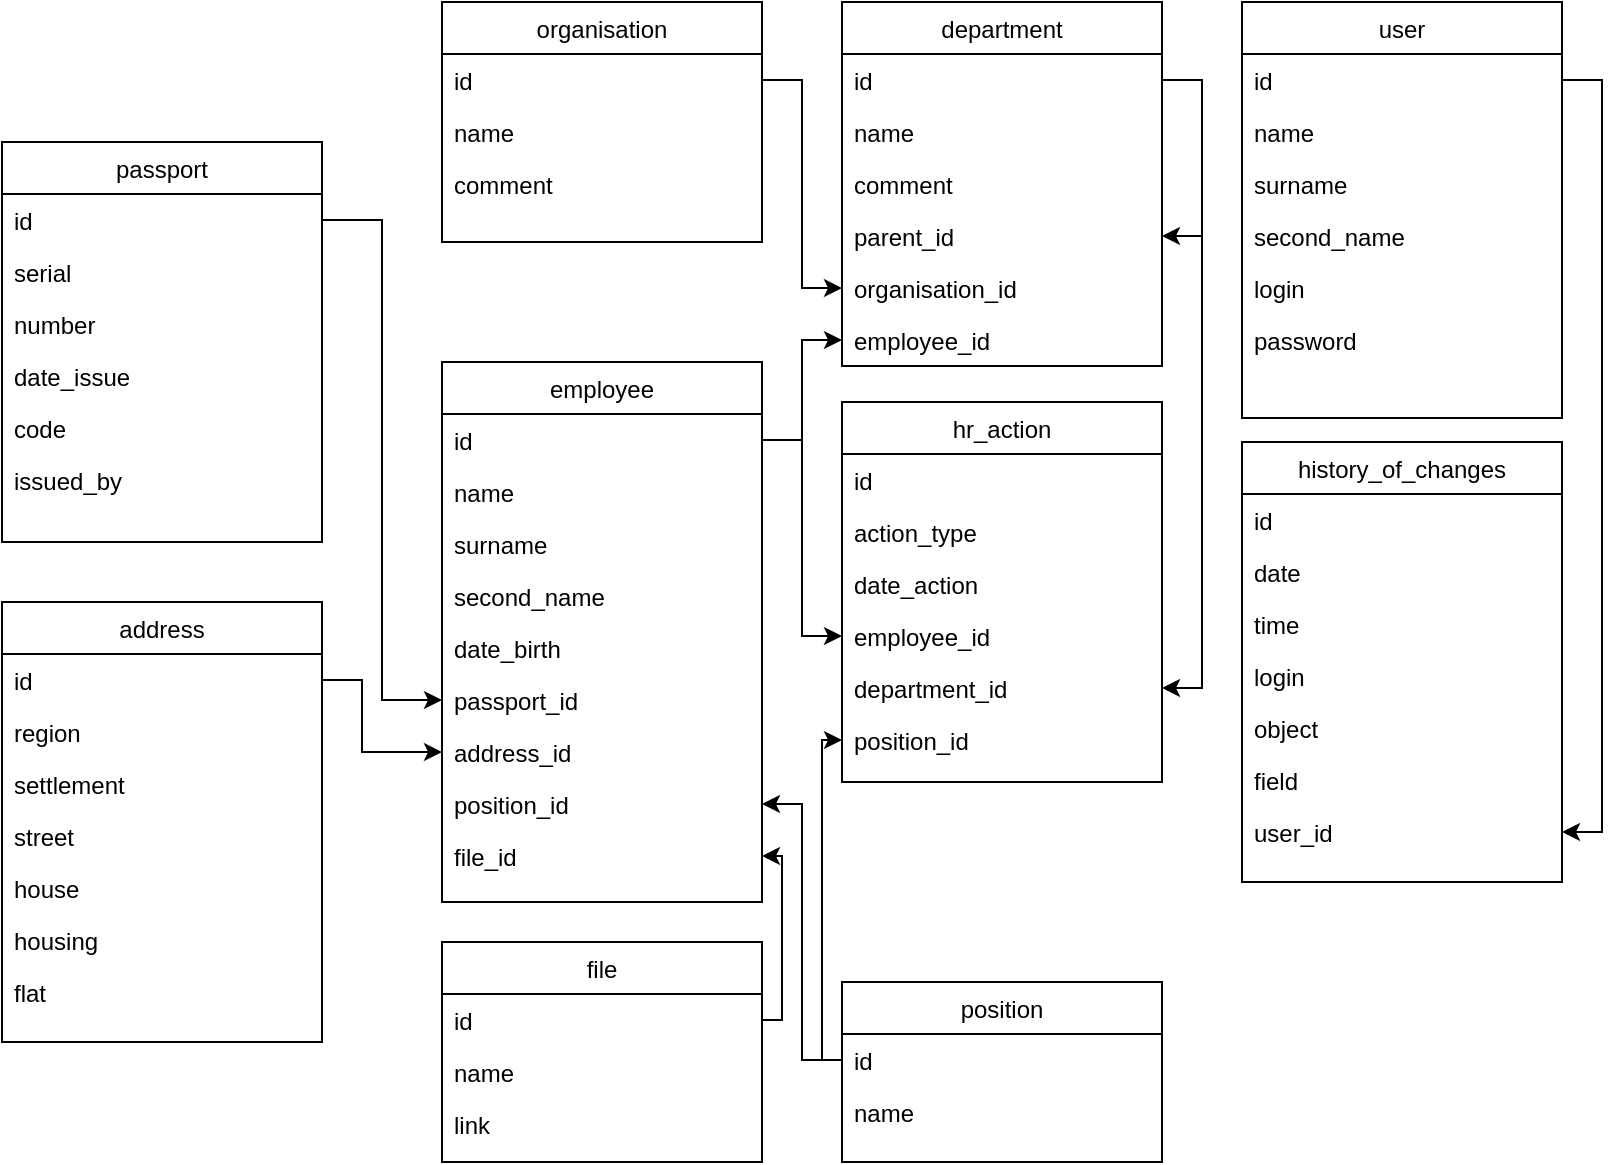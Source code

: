 <mxfile version="24.7.17">
  <diagram id="C5RBs43oDa-KdzZeNtuy" name="Page-1">
    <mxGraphModel dx="1195" dy="703" grid="1" gridSize="10" guides="1" tooltips="1" connect="1" arrows="1" fold="1" page="1" pageScale="1" pageWidth="827" pageHeight="1169" math="0" shadow="0">
      <root>
        <mxCell id="WIyWlLk6GJQsqaUBKTNV-0" />
        <mxCell id="WIyWlLk6GJQsqaUBKTNV-1" parent="WIyWlLk6GJQsqaUBKTNV-0" />
        <mxCell id="zkfFHV4jXpPFQw0GAbJ--17" value="organisation" style="swimlane;fontStyle=0;align=center;verticalAlign=top;childLayout=stackLayout;horizontal=1;startSize=26;horizontalStack=0;resizeParent=1;resizeLast=0;collapsible=1;marginBottom=0;rounded=0;shadow=0;strokeWidth=1;" parent="WIyWlLk6GJQsqaUBKTNV-1" vertex="1">
          <mxGeometry x="280" y="80" width="160" height="120" as="geometry">
            <mxRectangle x="550" y="140" width="160" height="26" as="alternateBounds" />
          </mxGeometry>
        </mxCell>
        <mxCell id="zkfFHV4jXpPFQw0GAbJ--18" value="id" style="text;align=left;verticalAlign=top;spacingLeft=4;spacingRight=4;overflow=hidden;rotatable=0;points=[[0,0.5],[1,0.5]];portConstraint=eastwest;" parent="zkfFHV4jXpPFQw0GAbJ--17" vertex="1">
          <mxGeometry y="26" width="160" height="26" as="geometry" />
        </mxCell>
        <mxCell id="zkfFHV4jXpPFQw0GAbJ--19" value="name" style="text;align=left;verticalAlign=top;spacingLeft=4;spacingRight=4;overflow=hidden;rotatable=0;points=[[0,0.5],[1,0.5]];portConstraint=eastwest;rounded=0;shadow=0;html=0;" parent="zkfFHV4jXpPFQw0GAbJ--17" vertex="1">
          <mxGeometry y="52" width="160" height="26" as="geometry" />
        </mxCell>
        <mxCell id="zkfFHV4jXpPFQw0GAbJ--20" value="comment" style="text;align=left;verticalAlign=top;spacingLeft=4;spacingRight=4;overflow=hidden;rotatable=0;points=[[0,0.5],[1,0.5]];portConstraint=eastwest;rounded=0;shadow=0;html=0;" parent="zkfFHV4jXpPFQw0GAbJ--17" vertex="1">
          <mxGeometry y="78" width="160" height="26" as="geometry" />
        </mxCell>
        <mxCell id="YECoqb0zswU3pzLEYnco-3" value="department" style="swimlane;fontStyle=0;align=center;verticalAlign=top;childLayout=stackLayout;horizontal=1;startSize=26;horizontalStack=0;resizeParent=1;resizeLast=0;collapsible=1;marginBottom=0;rounded=0;shadow=0;strokeWidth=1;" parent="WIyWlLk6GJQsqaUBKTNV-1" vertex="1">
          <mxGeometry x="480" y="80" width="160" height="182" as="geometry">
            <mxRectangle x="550" y="140" width="160" height="26" as="alternateBounds" />
          </mxGeometry>
        </mxCell>
        <mxCell id="Ccd_4ay49C1qQ5F7txYR-0" style="edgeStyle=orthogonalEdgeStyle;rounded=0;orthogonalLoop=1;jettySize=auto;html=1;exitX=1;exitY=0.5;exitDx=0;exitDy=0;" parent="YECoqb0zswU3pzLEYnco-3" source="YECoqb0zswU3pzLEYnco-4" target="YECoqb0zswU3pzLEYnco-7" edge="1">
          <mxGeometry relative="1" as="geometry" />
        </mxCell>
        <mxCell id="YECoqb0zswU3pzLEYnco-4" value="id" style="text;align=left;verticalAlign=top;spacingLeft=4;spacingRight=4;overflow=hidden;rotatable=0;points=[[0,0.5],[1,0.5]];portConstraint=eastwest;" parent="YECoqb0zswU3pzLEYnco-3" vertex="1">
          <mxGeometry y="26" width="160" height="26" as="geometry" />
        </mxCell>
        <mxCell id="YECoqb0zswU3pzLEYnco-6" value="name" style="text;align=left;verticalAlign=top;spacingLeft=4;spacingRight=4;overflow=hidden;rotatable=0;points=[[0,0.5],[1,0.5]];portConstraint=eastwest;rounded=0;shadow=0;html=0;" parent="YECoqb0zswU3pzLEYnco-3" vertex="1">
          <mxGeometry y="52" width="160" height="26" as="geometry" />
        </mxCell>
        <mxCell id="YECoqb0zswU3pzLEYnco-8" value="comment" style="text;align=left;verticalAlign=top;spacingLeft=4;spacingRight=4;overflow=hidden;rotatable=0;points=[[0,0.5],[1,0.5]];portConstraint=eastwest;rounded=0;shadow=0;html=0;" parent="YECoqb0zswU3pzLEYnco-3" vertex="1">
          <mxGeometry y="78" width="160" height="26" as="geometry" />
        </mxCell>
        <mxCell id="YECoqb0zswU3pzLEYnco-7" value="parent_id" style="text;align=left;verticalAlign=top;spacingLeft=4;spacingRight=4;overflow=hidden;rotatable=0;points=[[0,0.5],[1,0.5]];portConstraint=eastwest;rounded=0;shadow=0;html=0;" parent="YECoqb0zswU3pzLEYnco-3" vertex="1">
          <mxGeometry y="104" width="160" height="26" as="geometry" />
        </mxCell>
        <mxCell id="YECoqb0zswU3pzLEYnco-5" value="organisation_id" style="text;align=left;verticalAlign=top;spacingLeft=4;spacingRight=4;overflow=hidden;rotatable=0;points=[[0,0.5],[1,0.5]];portConstraint=eastwest;rounded=0;shadow=0;html=0;" parent="YECoqb0zswU3pzLEYnco-3" vertex="1">
          <mxGeometry y="130" width="160" height="26" as="geometry" />
        </mxCell>
        <mxCell id="YECoqb0zswU3pzLEYnco-91" value="employee_id" style="text;align=left;verticalAlign=top;spacingLeft=4;spacingRight=4;overflow=hidden;rotatable=0;points=[[0,0.5],[1,0.5]];portConstraint=eastwest;rounded=0;shadow=0;html=0;" parent="YECoqb0zswU3pzLEYnco-3" vertex="1">
          <mxGeometry y="156" width="160" height="26" as="geometry" />
        </mxCell>
        <mxCell id="YECoqb0zswU3pzLEYnco-12" value="position" style="swimlane;fontStyle=0;align=center;verticalAlign=top;childLayout=stackLayout;horizontal=1;startSize=26;horizontalStack=0;resizeParent=1;resizeLast=0;collapsible=1;marginBottom=0;rounded=0;shadow=0;strokeWidth=1;" parent="WIyWlLk6GJQsqaUBKTNV-1" vertex="1">
          <mxGeometry x="480" y="570" width="160" height="90" as="geometry">
            <mxRectangle x="550" y="140" width="160" height="26" as="alternateBounds" />
          </mxGeometry>
        </mxCell>
        <mxCell id="YECoqb0zswU3pzLEYnco-13" value="id" style="text;align=left;verticalAlign=top;spacingLeft=4;spacingRight=4;overflow=hidden;rotatable=0;points=[[0,0.5],[1,0.5]];portConstraint=eastwest;" parent="YECoqb0zswU3pzLEYnco-12" vertex="1">
          <mxGeometry y="26" width="160" height="26" as="geometry" />
        </mxCell>
        <mxCell id="YECoqb0zswU3pzLEYnco-14" value="name" style="text;align=left;verticalAlign=top;spacingLeft=4;spacingRight=4;overflow=hidden;rotatable=0;points=[[0,0.5],[1,0.5]];portConstraint=eastwest;rounded=0;shadow=0;html=0;" parent="YECoqb0zswU3pzLEYnco-12" vertex="1">
          <mxGeometry y="52" width="160" height="26" as="geometry" />
        </mxCell>
        <mxCell id="YECoqb0zswU3pzLEYnco-21" value="employee" style="swimlane;fontStyle=0;align=center;verticalAlign=top;childLayout=stackLayout;horizontal=1;startSize=26;horizontalStack=0;resizeParent=1;resizeLast=0;collapsible=1;marginBottom=0;rounded=0;shadow=0;strokeWidth=1;" parent="WIyWlLk6GJQsqaUBKTNV-1" vertex="1">
          <mxGeometry x="280" y="260" width="160" height="270" as="geometry">
            <mxRectangle x="550" y="140" width="160" height="26" as="alternateBounds" />
          </mxGeometry>
        </mxCell>
        <mxCell id="YECoqb0zswU3pzLEYnco-22" value="id" style="text;align=left;verticalAlign=top;spacingLeft=4;spacingRight=4;overflow=hidden;rotatable=0;points=[[0,0.5],[1,0.5]];portConstraint=eastwest;" parent="YECoqb0zswU3pzLEYnco-21" vertex="1">
          <mxGeometry y="26" width="160" height="26" as="geometry" />
        </mxCell>
        <mxCell id="YECoqb0zswU3pzLEYnco-24" value="name" style="text;align=left;verticalAlign=top;spacingLeft=4;spacingRight=4;overflow=hidden;rotatable=0;points=[[0,0.5],[1,0.5]];portConstraint=eastwest;rounded=0;shadow=0;html=0;" parent="YECoqb0zswU3pzLEYnco-21" vertex="1">
          <mxGeometry y="52" width="160" height="26" as="geometry" />
        </mxCell>
        <mxCell id="YECoqb0zswU3pzLEYnco-23" value="surname" style="text;align=left;verticalAlign=top;spacingLeft=4;spacingRight=4;overflow=hidden;rotatable=0;points=[[0,0.5],[1,0.5]];portConstraint=eastwest;rounded=0;shadow=0;html=0;" parent="YECoqb0zswU3pzLEYnco-21" vertex="1">
          <mxGeometry y="78" width="160" height="26" as="geometry" />
        </mxCell>
        <mxCell id="YECoqb0zswU3pzLEYnco-25" value="second_name" style="text;align=left;verticalAlign=top;spacingLeft=4;spacingRight=4;overflow=hidden;rotatable=0;points=[[0,0.5],[1,0.5]];portConstraint=eastwest;rounded=0;shadow=0;html=0;" parent="YECoqb0zswU3pzLEYnco-21" vertex="1">
          <mxGeometry y="104" width="160" height="26" as="geometry" />
        </mxCell>
        <mxCell id="YECoqb0zswU3pzLEYnco-81" value="date_birth" style="text;align=left;verticalAlign=top;spacingLeft=4;spacingRight=4;overflow=hidden;rotatable=0;points=[[0,0.5],[1,0.5]];portConstraint=eastwest;rounded=0;shadow=0;html=0;" parent="YECoqb0zswU3pzLEYnco-21" vertex="1">
          <mxGeometry y="130" width="160" height="26" as="geometry" />
        </mxCell>
        <mxCell id="YECoqb0zswU3pzLEYnco-82" value="passport_id" style="text;align=left;verticalAlign=top;spacingLeft=4;spacingRight=4;overflow=hidden;rotatable=0;points=[[0,0.5],[1,0.5]];portConstraint=eastwest;rounded=0;shadow=0;html=0;" parent="YECoqb0zswU3pzLEYnco-21" vertex="1">
          <mxGeometry y="156" width="160" height="26" as="geometry" />
        </mxCell>
        <mxCell id="YECoqb0zswU3pzLEYnco-26" value="address_id" style="text;align=left;verticalAlign=top;spacingLeft=4;spacingRight=4;overflow=hidden;rotatable=0;points=[[0,0.5],[1,0.5]];portConstraint=eastwest;rounded=0;shadow=0;html=0;" parent="YECoqb0zswU3pzLEYnco-21" vertex="1">
          <mxGeometry y="182" width="160" height="26" as="geometry" />
        </mxCell>
        <mxCell id="YECoqb0zswU3pzLEYnco-86" value="position_id" style="text;align=left;verticalAlign=top;spacingLeft=4;spacingRight=4;overflow=hidden;rotatable=0;points=[[0,0.5],[1,0.5]];portConstraint=eastwest;rounded=0;shadow=0;html=0;" parent="YECoqb0zswU3pzLEYnco-21" vertex="1">
          <mxGeometry y="208" width="160" height="26" as="geometry" />
        </mxCell>
        <mxCell id="Ccd_4ay49C1qQ5F7txYR-8" value="file_id" style="text;align=left;verticalAlign=top;spacingLeft=4;spacingRight=4;overflow=hidden;rotatable=0;points=[[0,0.5],[1,0.5]];portConstraint=eastwest;rounded=0;shadow=0;html=0;" parent="YECoqb0zswU3pzLEYnco-21" vertex="1">
          <mxGeometry y="234" width="160" height="26" as="geometry" />
        </mxCell>
        <mxCell id="YECoqb0zswU3pzLEYnco-39" value="file" style="swimlane;fontStyle=0;align=center;verticalAlign=top;childLayout=stackLayout;horizontal=1;startSize=26;horizontalStack=0;resizeParent=1;resizeLast=0;collapsible=1;marginBottom=0;rounded=0;shadow=0;strokeWidth=1;" parent="WIyWlLk6GJQsqaUBKTNV-1" vertex="1">
          <mxGeometry x="280" y="550" width="160" height="110" as="geometry">
            <mxRectangle x="550" y="140" width="160" height="26" as="alternateBounds" />
          </mxGeometry>
        </mxCell>
        <mxCell id="YECoqb0zswU3pzLEYnco-40" value="id" style="text;align=left;verticalAlign=top;spacingLeft=4;spacingRight=4;overflow=hidden;rotatable=0;points=[[0,0.5],[1,0.5]];portConstraint=eastwest;" parent="YECoqb0zswU3pzLEYnco-39" vertex="1">
          <mxGeometry y="26" width="160" height="26" as="geometry" />
        </mxCell>
        <mxCell id="YECoqb0zswU3pzLEYnco-41" value="name" style="text;align=left;verticalAlign=top;spacingLeft=4;spacingRight=4;overflow=hidden;rotatable=0;points=[[0,0.5],[1,0.5]];portConstraint=eastwest;rounded=0;shadow=0;html=0;" parent="YECoqb0zswU3pzLEYnco-39" vertex="1">
          <mxGeometry y="52" width="160" height="26" as="geometry" />
        </mxCell>
        <mxCell id="YECoqb0zswU3pzLEYnco-42" value="link" style="text;align=left;verticalAlign=top;spacingLeft=4;spacingRight=4;overflow=hidden;rotatable=0;points=[[0,0.5],[1,0.5]];portConstraint=eastwest;rounded=0;shadow=0;html=0;" parent="YECoqb0zswU3pzLEYnco-39" vertex="1">
          <mxGeometry y="78" width="160" height="26" as="geometry" />
        </mxCell>
        <mxCell id="YECoqb0zswU3pzLEYnco-48" value="user" style="swimlane;fontStyle=0;align=center;verticalAlign=top;childLayout=stackLayout;horizontal=1;startSize=26;horizontalStack=0;resizeParent=1;resizeLast=0;collapsible=1;marginBottom=0;rounded=0;shadow=0;strokeWidth=1;" parent="WIyWlLk6GJQsqaUBKTNV-1" vertex="1">
          <mxGeometry x="680" y="80" width="160" height="208" as="geometry">
            <mxRectangle x="550" y="140" width="160" height="26" as="alternateBounds" />
          </mxGeometry>
        </mxCell>
        <mxCell id="YECoqb0zswU3pzLEYnco-49" value="id" style="text;align=left;verticalAlign=top;spacingLeft=4;spacingRight=4;overflow=hidden;rotatable=0;points=[[0,0.5],[1,0.5]];portConstraint=eastwest;" parent="YECoqb0zswU3pzLEYnco-48" vertex="1">
          <mxGeometry y="26" width="160" height="26" as="geometry" />
        </mxCell>
        <mxCell id="YECoqb0zswU3pzLEYnco-50" value="name" style="text;align=left;verticalAlign=top;spacingLeft=4;spacingRight=4;overflow=hidden;rotatable=0;points=[[0,0.5],[1,0.5]];portConstraint=eastwest;rounded=0;shadow=0;html=0;" parent="YECoqb0zswU3pzLEYnco-48" vertex="1">
          <mxGeometry y="52" width="160" height="26" as="geometry" />
        </mxCell>
        <mxCell id="3ly6tm5_DrOSzDCyUDJb-0" value="surname" style="text;align=left;verticalAlign=top;spacingLeft=4;spacingRight=4;overflow=hidden;rotatable=0;points=[[0,0.5],[1,0.5]];portConstraint=eastwest;rounded=0;shadow=0;html=0;" vertex="1" parent="YECoqb0zswU3pzLEYnco-48">
          <mxGeometry y="78" width="160" height="26" as="geometry" />
        </mxCell>
        <mxCell id="3ly6tm5_DrOSzDCyUDJb-1" value="second_name" style="text;align=left;verticalAlign=top;spacingLeft=4;spacingRight=4;overflow=hidden;rotatable=0;points=[[0,0.5],[1,0.5]];portConstraint=eastwest;rounded=0;shadow=0;html=0;" vertex="1" parent="YECoqb0zswU3pzLEYnco-48">
          <mxGeometry y="104" width="160" height="26" as="geometry" />
        </mxCell>
        <mxCell id="YECoqb0zswU3pzLEYnco-63" value="login" style="text;align=left;verticalAlign=top;spacingLeft=4;spacingRight=4;overflow=hidden;rotatable=0;points=[[0,0.5],[1,0.5]];portConstraint=eastwest;rounded=0;shadow=0;html=0;" parent="YECoqb0zswU3pzLEYnco-48" vertex="1">
          <mxGeometry y="130" width="160" height="26" as="geometry" />
        </mxCell>
        <mxCell id="YECoqb0zswU3pzLEYnco-53" value="password" style="text;align=left;verticalAlign=top;spacingLeft=4;spacingRight=4;overflow=hidden;rotatable=0;points=[[0,0.5],[1,0.5]];portConstraint=eastwest;rounded=0;shadow=0;html=0;" parent="YECoqb0zswU3pzLEYnco-48" vertex="1">
          <mxGeometry y="156" width="160" height="26" as="geometry" />
        </mxCell>
        <mxCell id="YECoqb0zswU3pzLEYnco-70" value="passport" style="swimlane;fontStyle=0;align=center;verticalAlign=top;childLayout=stackLayout;horizontal=1;startSize=26;horizontalStack=0;resizeParent=1;resizeLast=0;collapsible=1;marginBottom=0;rounded=0;shadow=0;strokeWidth=1;" parent="WIyWlLk6GJQsqaUBKTNV-1" vertex="1">
          <mxGeometry x="60" y="150" width="160" height="200" as="geometry">
            <mxRectangle x="550" y="140" width="160" height="26" as="alternateBounds" />
          </mxGeometry>
        </mxCell>
        <mxCell id="YECoqb0zswU3pzLEYnco-71" value="id" style="text;align=left;verticalAlign=top;spacingLeft=4;spacingRight=4;overflow=hidden;rotatable=0;points=[[0,0.5],[1,0.5]];portConstraint=eastwest;" parent="YECoqb0zswU3pzLEYnco-70" vertex="1">
          <mxGeometry y="26" width="160" height="26" as="geometry" />
        </mxCell>
        <mxCell id="YECoqb0zswU3pzLEYnco-59" value="serial" style="text;align=left;verticalAlign=top;spacingLeft=4;spacingRight=4;overflow=hidden;rotatable=0;points=[[0,0.5],[1,0.5]];portConstraint=eastwest;rounded=0;shadow=0;html=0;" parent="YECoqb0zswU3pzLEYnco-70" vertex="1">
          <mxGeometry y="52" width="160" height="26" as="geometry" />
        </mxCell>
        <mxCell id="YECoqb0zswU3pzLEYnco-62" value="number" style="text;align=left;verticalAlign=top;spacingLeft=4;spacingRight=4;overflow=hidden;rotatable=0;points=[[0,0.5],[1,0.5]];portConstraint=eastwest;rounded=0;shadow=0;html=0;" parent="YECoqb0zswU3pzLEYnco-70" vertex="1">
          <mxGeometry y="78" width="160" height="26" as="geometry" />
        </mxCell>
        <mxCell id="YECoqb0zswU3pzLEYnco-61" value="date_issue" style="text;align=left;verticalAlign=top;spacingLeft=4;spacingRight=4;overflow=hidden;rotatable=0;points=[[0,0.5],[1,0.5]];portConstraint=eastwest;rounded=0;shadow=0;html=0;" parent="YECoqb0zswU3pzLEYnco-70" vertex="1">
          <mxGeometry y="104" width="160" height="26" as="geometry" />
        </mxCell>
        <mxCell id="YECoqb0zswU3pzLEYnco-60" value="code" style="text;align=left;verticalAlign=top;spacingLeft=4;spacingRight=4;overflow=hidden;rotatable=0;points=[[0,0.5],[1,0.5]];portConstraint=eastwest;rounded=0;shadow=0;html=0;" parent="YECoqb0zswU3pzLEYnco-70" vertex="1">
          <mxGeometry y="130" width="160" height="26" as="geometry" />
        </mxCell>
        <mxCell id="YECoqb0zswU3pzLEYnco-58" value="issued_by" style="text;align=left;verticalAlign=top;spacingLeft=4;spacingRight=4;overflow=hidden;rotatable=0;points=[[0,0.5],[1,0.5]];portConstraint=eastwest;rounded=0;shadow=0;html=0;" parent="YECoqb0zswU3pzLEYnco-70" vertex="1">
          <mxGeometry y="156" width="160" height="26" as="geometry" />
        </mxCell>
        <mxCell id="YECoqb0zswU3pzLEYnco-75" value="address" style="swimlane;fontStyle=0;align=center;verticalAlign=top;childLayout=stackLayout;horizontal=1;startSize=26;horizontalStack=0;resizeParent=1;resizeLast=0;collapsible=1;marginBottom=0;rounded=0;shadow=0;strokeWidth=1;" parent="WIyWlLk6GJQsqaUBKTNV-1" vertex="1">
          <mxGeometry x="60" y="380" width="160" height="220" as="geometry">
            <mxRectangle x="550" y="140" width="160" height="26" as="alternateBounds" />
          </mxGeometry>
        </mxCell>
        <mxCell id="YECoqb0zswU3pzLEYnco-76" value="id" style="text;align=left;verticalAlign=top;spacingLeft=4;spacingRight=4;overflow=hidden;rotatable=0;points=[[0,0.5],[1,0.5]];portConstraint=eastwest;" parent="YECoqb0zswU3pzLEYnco-75" vertex="1">
          <mxGeometry y="26" width="160" height="26" as="geometry" />
        </mxCell>
        <mxCell id="YECoqb0zswU3pzLEYnco-64" value="region" style="text;align=left;verticalAlign=top;spacingLeft=4;spacingRight=4;overflow=hidden;rotatable=0;points=[[0,0.5],[1,0.5]];portConstraint=eastwest;rounded=0;shadow=0;html=0;" parent="YECoqb0zswU3pzLEYnco-75" vertex="1">
          <mxGeometry y="52" width="160" height="26" as="geometry" />
        </mxCell>
        <mxCell id="YECoqb0zswU3pzLEYnco-67" value="settlement" style="text;align=left;verticalAlign=top;spacingLeft=4;spacingRight=4;overflow=hidden;rotatable=0;points=[[0,0.5],[1,0.5]];portConstraint=eastwest;rounded=0;shadow=0;html=0;" parent="YECoqb0zswU3pzLEYnco-75" vertex="1">
          <mxGeometry y="78" width="160" height="26" as="geometry" />
        </mxCell>
        <mxCell id="YECoqb0zswU3pzLEYnco-68" value="street" style="text;align=left;verticalAlign=top;spacingLeft=4;spacingRight=4;overflow=hidden;rotatable=0;points=[[0,0.5],[1,0.5]];portConstraint=eastwest;rounded=0;shadow=0;html=0;" parent="YECoqb0zswU3pzLEYnco-75" vertex="1">
          <mxGeometry y="104" width="160" height="26" as="geometry" />
        </mxCell>
        <mxCell id="YECoqb0zswU3pzLEYnco-66" value="house" style="text;align=left;verticalAlign=top;spacingLeft=4;spacingRight=4;overflow=hidden;rotatable=0;points=[[0,0.5],[1,0.5]];portConstraint=eastwest;rounded=0;shadow=0;html=0;" parent="YECoqb0zswU3pzLEYnco-75" vertex="1">
          <mxGeometry y="130" width="160" height="26" as="geometry" />
        </mxCell>
        <mxCell id="YECoqb0zswU3pzLEYnco-65" value="housing" style="text;align=left;verticalAlign=top;spacingLeft=4;spacingRight=4;overflow=hidden;rotatable=0;points=[[0,0.5],[1,0.5]];portConstraint=eastwest;rounded=0;shadow=0;html=0;" parent="YECoqb0zswU3pzLEYnco-75" vertex="1">
          <mxGeometry y="156" width="160" height="26" as="geometry" />
        </mxCell>
        <mxCell id="YECoqb0zswU3pzLEYnco-57" value="flat" style="text;align=left;verticalAlign=top;spacingLeft=4;spacingRight=4;overflow=hidden;rotatable=0;points=[[0,0.5],[1,0.5]];portConstraint=eastwest;rounded=0;shadow=0;html=0;" parent="YECoqb0zswU3pzLEYnco-75" vertex="1">
          <mxGeometry y="182" width="160" height="26" as="geometry" />
        </mxCell>
        <mxCell id="YECoqb0zswU3pzLEYnco-83" style="edgeStyle=orthogonalEdgeStyle;rounded=0;orthogonalLoop=1;jettySize=auto;html=1;exitX=1;exitY=0.5;exitDx=0;exitDy=0;entryX=0;entryY=0.5;entryDx=0;entryDy=0;" parent="WIyWlLk6GJQsqaUBKTNV-1" source="YECoqb0zswU3pzLEYnco-71" target="YECoqb0zswU3pzLEYnco-82" edge="1">
          <mxGeometry relative="1" as="geometry" />
        </mxCell>
        <mxCell id="YECoqb0zswU3pzLEYnco-84" style="edgeStyle=orthogonalEdgeStyle;rounded=0;orthogonalLoop=1;jettySize=auto;html=1;exitX=1;exitY=0.5;exitDx=0;exitDy=0;entryX=0;entryY=0.5;entryDx=0;entryDy=0;" parent="WIyWlLk6GJQsqaUBKTNV-1" source="YECoqb0zswU3pzLEYnco-76" target="YECoqb0zswU3pzLEYnco-26" edge="1">
          <mxGeometry relative="1" as="geometry">
            <Array as="points">
              <mxPoint x="240" y="419" />
              <mxPoint x="240" y="455" />
            </Array>
          </mxGeometry>
        </mxCell>
        <mxCell id="YECoqb0zswU3pzLEYnco-92" style="edgeStyle=orthogonalEdgeStyle;rounded=0;orthogonalLoop=1;jettySize=auto;html=1;exitX=1;exitY=0.5;exitDx=0;exitDy=0;" parent="WIyWlLk6GJQsqaUBKTNV-1" source="YECoqb0zswU3pzLEYnco-22" target="YECoqb0zswU3pzLEYnco-91" edge="1">
          <mxGeometry relative="1" as="geometry" />
        </mxCell>
        <mxCell id="Ccd_4ay49C1qQ5F7txYR-1" value="history_of_changes" style="swimlane;fontStyle=0;align=center;verticalAlign=top;childLayout=stackLayout;horizontal=1;startSize=26;horizontalStack=0;resizeParent=1;resizeLast=0;collapsible=1;marginBottom=0;rounded=0;shadow=0;strokeWidth=1;" parent="WIyWlLk6GJQsqaUBKTNV-1" vertex="1">
          <mxGeometry x="680" y="300" width="160" height="220" as="geometry">
            <mxRectangle x="550" y="140" width="160" height="26" as="alternateBounds" />
          </mxGeometry>
        </mxCell>
        <mxCell id="Ccd_4ay49C1qQ5F7txYR-2" value="id" style="text;align=left;verticalAlign=top;spacingLeft=4;spacingRight=4;overflow=hidden;rotatable=0;points=[[0,0.5],[1,0.5]];portConstraint=eastwest;" parent="Ccd_4ay49C1qQ5F7txYR-1" vertex="1">
          <mxGeometry y="26" width="160" height="26" as="geometry" />
        </mxCell>
        <mxCell id="Ccd_4ay49C1qQ5F7txYR-3" value="date" style="text;align=left;verticalAlign=top;spacingLeft=4;spacingRight=4;overflow=hidden;rotatable=0;points=[[0,0.5],[1,0.5]];portConstraint=eastwest;rounded=0;shadow=0;html=0;" parent="Ccd_4ay49C1qQ5F7txYR-1" vertex="1">
          <mxGeometry y="52" width="160" height="26" as="geometry" />
        </mxCell>
        <mxCell id="Ccd_4ay49C1qQ5F7txYR-4" value="time" style="text;align=left;verticalAlign=top;spacingLeft=4;spacingRight=4;overflow=hidden;rotatable=0;points=[[0,0.5],[1,0.5]];portConstraint=eastwest;rounded=0;shadow=0;html=0;" parent="Ccd_4ay49C1qQ5F7txYR-1" vertex="1">
          <mxGeometry y="78" width="160" height="26" as="geometry" />
        </mxCell>
        <mxCell id="Ccd_4ay49C1qQ5F7txYR-5" value="login" style="text;align=left;verticalAlign=top;spacingLeft=4;spacingRight=4;overflow=hidden;rotatable=0;points=[[0,0.5],[1,0.5]];portConstraint=eastwest;rounded=0;shadow=0;html=0;" parent="Ccd_4ay49C1qQ5F7txYR-1" vertex="1">
          <mxGeometry y="104" width="160" height="26" as="geometry" />
        </mxCell>
        <mxCell id="Ccd_4ay49C1qQ5F7txYR-6" value="object" style="text;align=left;verticalAlign=top;spacingLeft=4;spacingRight=4;overflow=hidden;rotatable=0;points=[[0,0.5],[1,0.5]];portConstraint=eastwest;rounded=0;shadow=0;html=0;" parent="Ccd_4ay49C1qQ5F7txYR-1" vertex="1">
          <mxGeometry y="130" width="160" height="26" as="geometry" />
        </mxCell>
        <mxCell id="Ccd_4ay49C1qQ5F7txYR-7" value="field" style="text;align=left;verticalAlign=top;spacingLeft=4;spacingRight=4;overflow=hidden;rotatable=0;points=[[0,0.5],[1,0.5]];portConstraint=eastwest;rounded=0;shadow=0;html=0;" parent="Ccd_4ay49C1qQ5F7txYR-1" vertex="1">
          <mxGeometry y="156" width="160" height="26" as="geometry" />
        </mxCell>
        <mxCell id="3ly6tm5_DrOSzDCyUDJb-2" value="user_id" style="text;align=left;verticalAlign=top;spacingLeft=4;spacingRight=4;overflow=hidden;rotatable=0;points=[[0,0.5],[1,0.5]];portConstraint=eastwest;rounded=0;shadow=0;html=0;" vertex="1" parent="Ccd_4ay49C1qQ5F7txYR-1">
          <mxGeometry y="182" width="160" height="26" as="geometry" />
        </mxCell>
        <mxCell id="Ccd_4ay49C1qQ5F7txYR-10" value="hr_action" style="swimlane;fontStyle=0;align=center;verticalAlign=top;childLayout=stackLayout;horizontal=1;startSize=26;horizontalStack=0;resizeParent=1;resizeLast=0;collapsible=1;marginBottom=0;rounded=0;shadow=0;strokeWidth=1;" parent="WIyWlLk6GJQsqaUBKTNV-1" vertex="1">
          <mxGeometry x="480" y="280" width="160" height="190" as="geometry">
            <mxRectangle x="550" y="140" width="160" height="26" as="alternateBounds" />
          </mxGeometry>
        </mxCell>
        <mxCell id="Ccd_4ay49C1qQ5F7txYR-11" value="id" style="text;align=left;verticalAlign=top;spacingLeft=4;spacingRight=4;overflow=hidden;rotatable=0;points=[[0,0.5],[1,0.5]];portConstraint=eastwest;" parent="Ccd_4ay49C1qQ5F7txYR-10" vertex="1">
          <mxGeometry y="26" width="160" height="26" as="geometry" />
        </mxCell>
        <mxCell id="Ccd_4ay49C1qQ5F7txYR-12" value="action_type" style="text;align=left;verticalAlign=top;spacingLeft=4;spacingRight=4;overflow=hidden;rotatable=0;points=[[0,0.5],[1,0.5]];portConstraint=eastwest;rounded=0;shadow=0;html=0;" parent="Ccd_4ay49C1qQ5F7txYR-10" vertex="1">
          <mxGeometry y="52" width="160" height="26" as="geometry" />
        </mxCell>
        <mxCell id="Ccd_4ay49C1qQ5F7txYR-16" value="date_action" style="text;align=left;verticalAlign=top;spacingLeft=4;spacingRight=4;overflow=hidden;rotatable=0;points=[[0,0.5],[1,0.5]];portConstraint=eastwest;rounded=0;shadow=0;html=0;" parent="Ccd_4ay49C1qQ5F7txYR-10" vertex="1">
          <mxGeometry y="78" width="160" height="26" as="geometry" />
        </mxCell>
        <mxCell id="Ccd_4ay49C1qQ5F7txYR-13" value="employee_id" style="text;align=left;verticalAlign=top;spacingLeft=4;spacingRight=4;overflow=hidden;rotatable=0;points=[[0,0.5],[1,0.5]];portConstraint=eastwest;rounded=0;shadow=0;html=0;" parent="Ccd_4ay49C1qQ5F7txYR-10" vertex="1">
          <mxGeometry y="104" width="160" height="26" as="geometry" />
        </mxCell>
        <mxCell id="Ccd_4ay49C1qQ5F7txYR-14" value="department_id" style="text;align=left;verticalAlign=top;spacingLeft=4;spacingRight=4;overflow=hidden;rotatable=0;points=[[0,0.5],[1,0.5]];portConstraint=eastwest;rounded=0;shadow=0;html=0;" parent="Ccd_4ay49C1qQ5F7txYR-10" vertex="1">
          <mxGeometry y="130" width="160" height="26" as="geometry" />
        </mxCell>
        <mxCell id="Ccd_4ay49C1qQ5F7txYR-15" value="position_id" style="text;align=left;verticalAlign=top;spacingLeft=4;spacingRight=4;overflow=hidden;rotatable=0;points=[[0,0.5],[1,0.5]];portConstraint=eastwest;rounded=0;shadow=0;html=0;" parent="Ccd_4ay49C1qQ5F7txYR-10" vertex="1">
          <mxGeometry y="156" width="160" height="26" as="geometry" />
        </mxCell>
        <mxCell id="Ccd_4ay49C1qQ5F7txYR-17" style="edgeStyle=orthogonalEdgeStyle;rounded=0;orthogonalLoop=1;jettySize=auto;html=1;exitX=1;exitY=0.5;exitDx=0;exitDy=0;entryX=0;entryY=0.5;entryDx=0;entryDy=0;" parent="WIyWlLk6GJQsqaUBKTNV-1" source="YECoqb0zswU3pzLEYnco-22" target="Ccd_4ay49C1qQ5F7txYR-13" edge="1">
          <mxGeometry relative="1" as="geometry" />
        </mxCell>
        <mxCell id="Ccd_4ay49C1qQ5F7txYR-19" style="edgeStyle=orthogonalEdgeStyle;rounded=0;orthogonalLoop=1;jettySize=auto;html=1;exitX=0;exitY=0.5;exitDx=0;exitDy=0;" parent="WIyWlLk6GJQsqaUBKTNV-1" source="YECoqb0zswU3pzLEYnco-13" target="Ccd_4ay49C1qQ5F7txYR-15" edge="1">
          <mxGeometry relative="1" as="geometry">
            <Array as="points">
              <mxPoint x="470" y="609" />
              <mxPoint x="470" y="449" />
            </Array>
            <mxPoint x="520" y="500" as="targetPoint" />
          </mxGeometry>
        </mxCell>
        <mxCell id="Ccd_4ay49C1qQ5F7txYR-20" style="edgeStyle=orthogonalEdgeStyle;rounded=0;orthogonalLoop=1;jettySize=auto;html=1;exitX=1;exitY=0.5;exitDx=0;exitDy=0;entryX=1;entryY=0.5;entryDx=0;entryDy=0;" parent="WIyWlLk6GJQsqaUBKTNV-1" source="YECoqb0zswU3pzLEYnco-40" target="Ccd_4ay49C1qQ5F7txYR-8" edge="1">
          <mxGeometry relative="1" as="geometry">
            <Array as="points">
              <mxPoint x="450" y="589" />
              <mxPoint x="450" y="507" />
            </Array>
          </mxGeometry>
        </mxCell>
        <mxCell id="Ccd_4ay49C1qQ5F7txYR-21" style="edgeStyle=orthogonalEdgeStyle;rounded=0;orthogonalLoop=1;jettySize=auto;html=1;exitX=0;exitY=0.5;exitDx=0;exitDy=0;entryX=1;entryY=0.5;entryDx=0;entryDy=0;" parent="WIyWlLk6GJQsqaUBKTNV-1" source="YECoqb0zswU3pzLEYnco-13" target="YECoqb0zswU3pzLEYnco-86" edge="1">
          <mxGeometry relative="1" as="geometry" />
        </mxCell>
        <mxCell id="Ccd_4ay49C1qQ5F7txYR-22" style="edgeStyle=orthogonalEdgeStyle;rounded=0;orthogonalLoop=1;jettySize=auto;html=1;exitX=1;exitY=0.5;exitDx=0;exitDy=0;entryX=1;entryY=0.5;entryDx=0;entryDy=0;" parent="WIyWlLk6GJQsqaUBKTNV-1" source="YECoqb0zswU3pzLEYnco-4" target="Ccd_4ay49C1qQ5F7txYR-14" edge="1">
          <mxGeometry relative="1" as="geometry" />
        </mxCell>
        <mxCell id="yBgfsQ7FiFTpNFujGelX-0" style="edgeStyle=orthogonalEdgeStyle;rounded=0;orthogonalLoop=1;jettySize=auto;html=1;exitX=1;exitY=0.5;exitDx=0;exitDy=0;" parent="WIyWlLk6GJQsqaUBKTNV-1" source="zkfFHV4jXpPFQw0GAbJ--18" target="YECoqb0zswU3pzLEYnco-5" edge="1">
          <mxGeometry relative="1" as="geometry" />
        </mxCell>
        <mxCell id="3ly6tm5_DrOSzDCyUDJb-3" style="edgeStyle=orthogonalEdgeStyle;rounded=0;orthogonalLoop=1;jettySize=auto;html=1;exitX=1;exitY=0.5;exitDx=0;exitDy=0;entryX=1;entryY=0.5;entryDx=0;entryDy=0;" edge="1" parent="WIyWlLk6GJQsqaUBKTNV-1" source="YECoqb0zswU3pzLEYnco-49" target="3ly6tm5_DrOSzDCyUDJb-2">
          <mxGeometry relative="1" as="geometry" />
        </mxCell>
      </root>
    </mxGraphModel>
  </diagram>
</mxfile>
